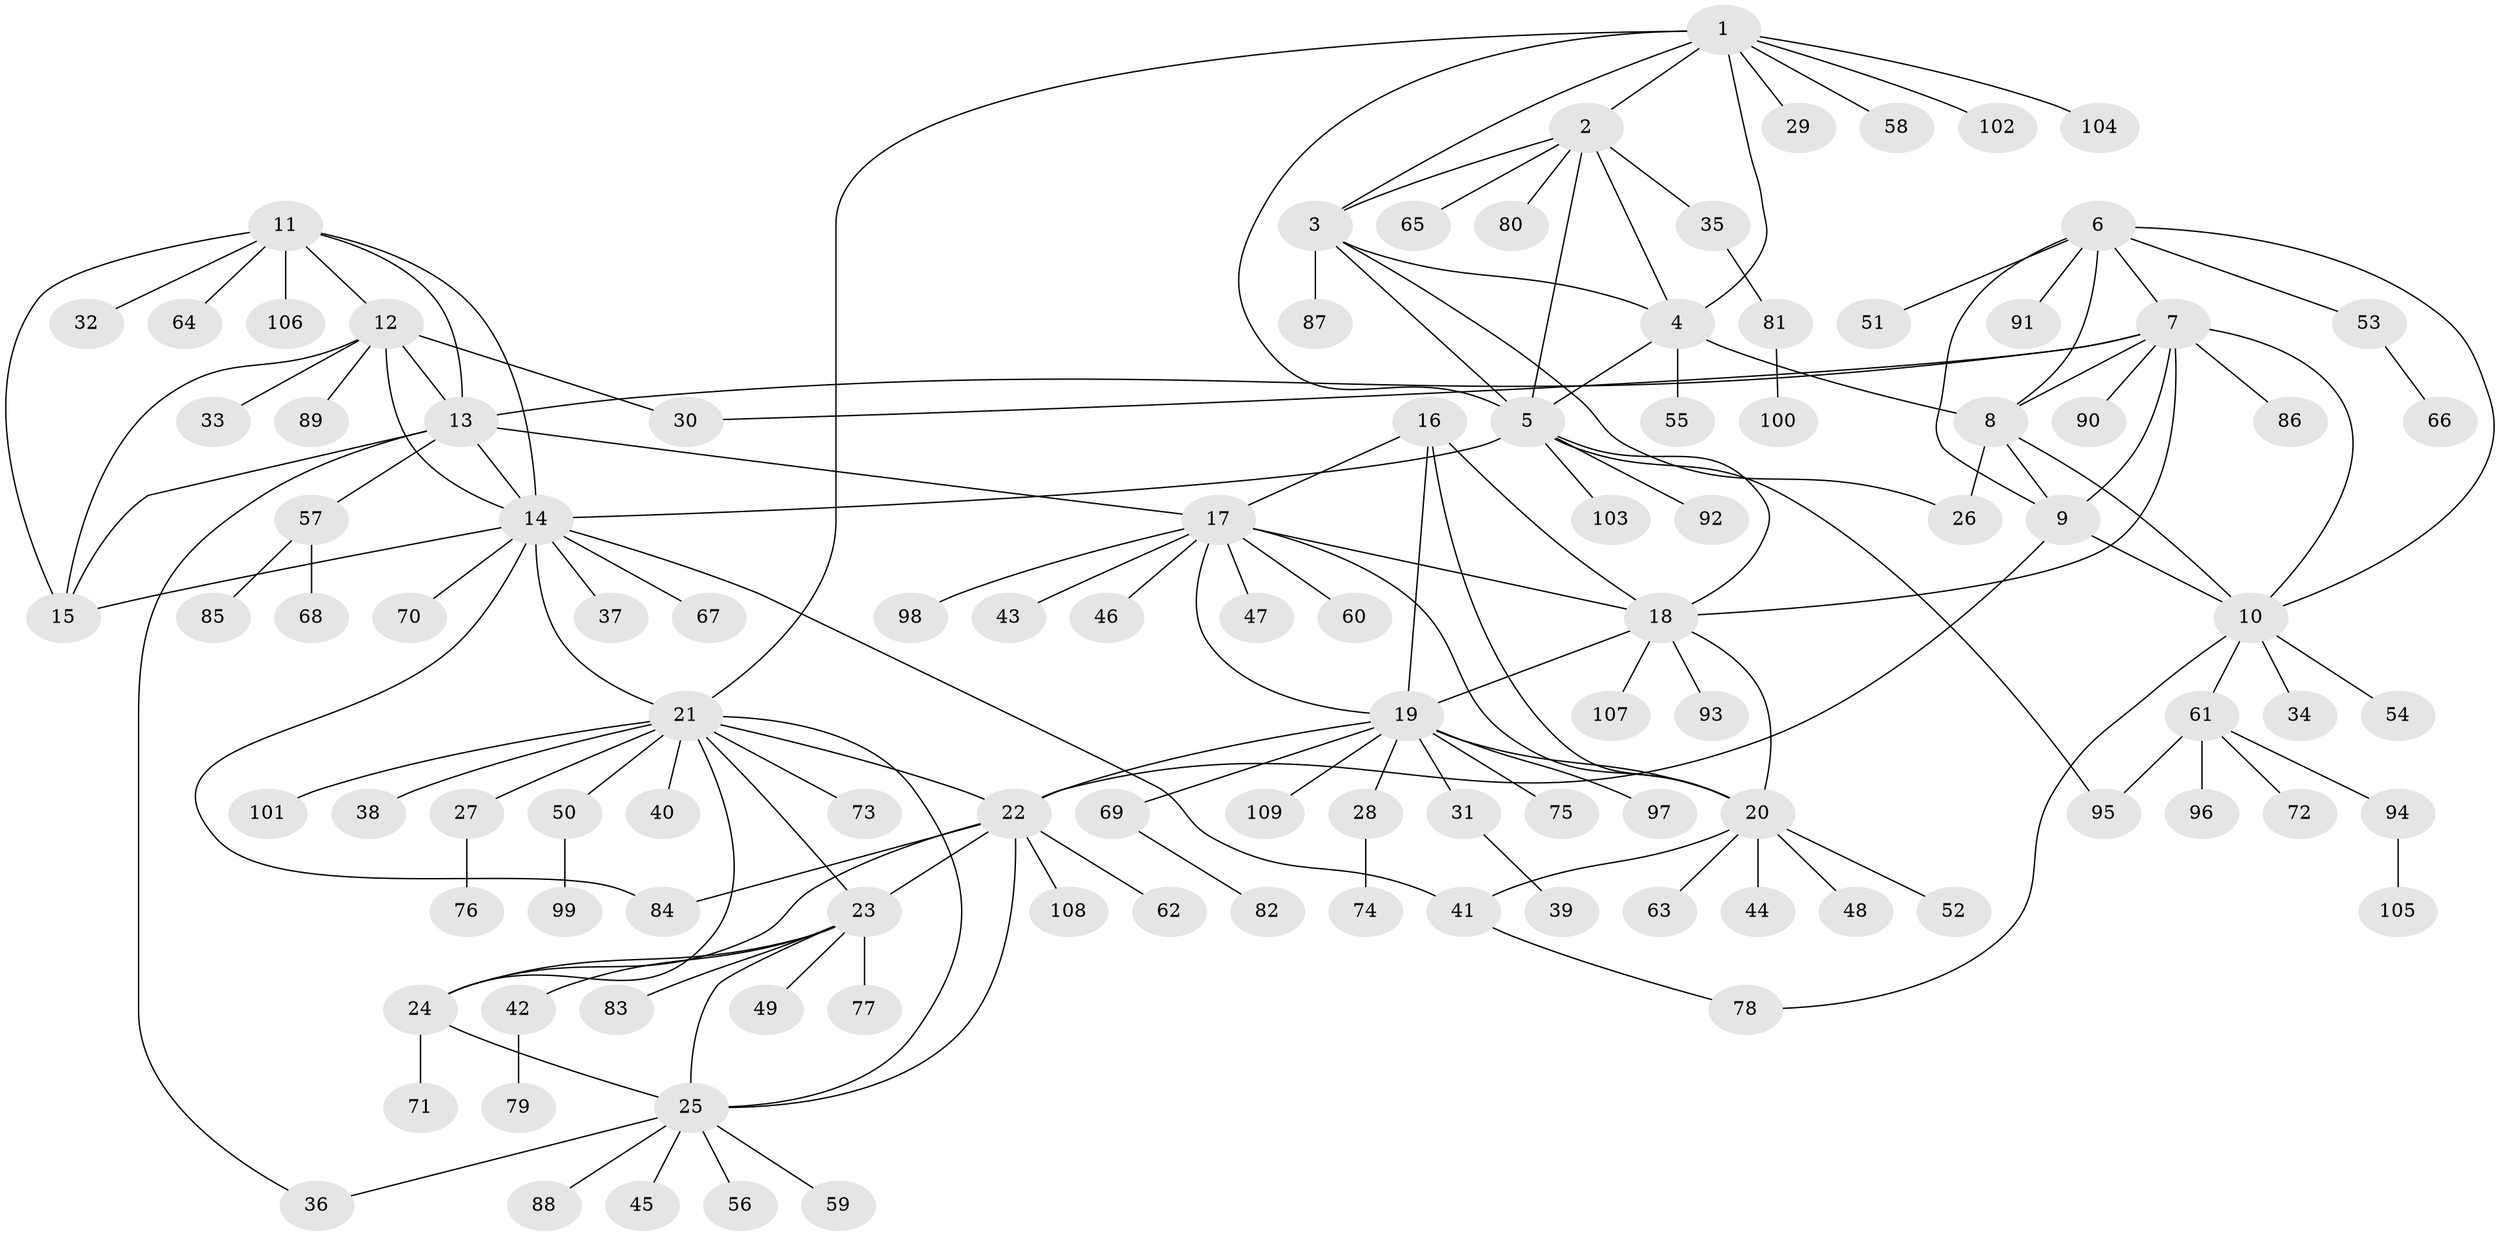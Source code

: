 // coarse degree distribution, {17: 0.015384615384615385, 7: 0.046153846153846156, 6: 0.07692307692307693, 9: 0.015384615384615385, 13: 0.015384615384615385, 5: 0.03076923076923077, 11: 0.03076923076923077, 3: 0.03076923076923077, 4: 0.015384615384615385, 2: 0.1076923076923077, 1: 0.6153846153846154}
// Generated by graph-tools (version 1.1) at 2025/19/03/04/25 18:19:56]
// undirected, 109 vertices, 151 edges
graph export_dot {
graph [start="1"]
  node [color=gray90,style=filled];
  1;
  2;
  3;
  4;
  5;
  6;
  7;
  8;
  9;
  10;
  11;
  12;
  13;
  14;
  15;
  16;
  17;
  18;
  19;
  20;
  21;
  22;
  23;
  24;
  25;
  26;
  27;
  28;
  29;
  30;
  31;
  32;
  33;
  34;
  35;
  36;
  37;
  38;
  39;
  40;
  41;
  42;
  43;
  44;
  45;
  46;
  47;
  48;
  49;
  50;
  51;
  52;
  53;
  54;
  55;
  56;
  57;
  58;
  59;
  60;
  61;
  62;
  63;
  64;
  65;
  66;
  67;
  68;
  69;
  70;
  71;
  72;
  73;
  74;
  75;
  76;
  77;
  78;
  79;
  80;
  81;
  82;
  83;
  84;
  85;
  86;
  87;
  88;
  89;
  90;
  91;
  92;
  93;
  94;
  95;
  96;
  97;
  98;
  99;
  100;
  101;
  102;
  103;
  104;
  105;
  106;
  107;
  108;
  109;
  1 -- 2;
  1 -- 3;
  1 -- 4;
  1 -- 5;
  1 -- 21;
  1 -- 29;
  1 -- 58;
  1 -- 102;
  1 -- 104;
  2 -- 3;
  2 -- 4;
  2 -- 5;
  2 -- 35;
  2 -- 65;
  2 -- 80;
  3 -- 4;
  3 -- 5;
  3 -- 26;
  3 -- 87;
  4 -- 5;
  4 -- 8;
  4 -- 55;
  5 -- 14;
  5 -- 18;
  5 -- 92;
  5 -- 95;
  5 -- 103;
  6 -- 7;
  6 -- 8;
  6 -- 9;
  6 -- 10;
  6 -- 51;
  6 -- 53;
  6 -- 91;
  7 -- 8;
  7 -- 9;
  7 -- 10;
  7 -- 13;
  7 -- 18;
  7 -- 30;
  7 -- 86;
  7 -- 90;
  8 -- 9;
  8 -- 10;
  8 -- 26;
  9 -- 10;
  9 -- 22;
  10 -- 34;
  10 -- 54;
  10 -- 61;
  10 -- 78;
  11 -- 12;
  11 -- 13;
  11 -- 14;
  11 -- 15;
  11 -- 32;
  11 -- 64;
  11 -- 106;
  12 -- 13;
  12 -- 14;
  12 -- 15;
  12 -- 30;
  12 -- 33;
  12 -- 89;
  13 -- 14;
  13 -- 15;
  13 -- 17;
  13 -- 36;
  13 -- 57;
  14 -- 15;
  14 -- 21;
  14 -- 37;
  14 -- 41;
  14 -- 67;
  14 -- 70;
  14 -- 84;
  16 -- 17;
  16 -- 18;
  16 -- 19;
  16 -- 20;
  17 -- 18;
  17 -- 19;
  17 -- 20;
  17 -- 43;
  17 -- 46;
  17 -- 47;
  17 -- 60;
  17 -- 98;
  18 -- 19;
  18 -- 20;
  18 -- 93;
  18 -- 107;
  19 -- 20;
  19 -- 22;
  19 -- 28;
  19 -- 31;
  19 -- 69;
  19 -- 75;
  19 -- 97;
  19 -- 109;
  20 -- 41;
  20 -- 44;
  20 -- 48;
  20 -- 52;
  20 -- 63;
  21 -- 22;
  21 -- 23;
  21 -- 24;
  21 -- 25;
  21 -- 27;
  21 -- 38;
  21 -- 40;
  21 -- 50;
  21 -- 73;
  21 -- 101;
  22 -- 23;
  22 -- 24;
  22 -- 25;
  22 -- 62;
  22 -- 84;
  22 -- 108;
  23 -- 24;
  23 -- 25;
  23 -- 42;
  23 -- 49;
  23 -- 77;
  23 -- 83;
  24 -- 25;
  24 -- 71;
  25 -- 36;
  25 -- 45;
  25 -- 56;
  25 -- 59;
  25 -- 88;
  27 -- 76;
  28 -- 74;
  31 -- 39;
  35 -- 81;
  41 -- 78;
  42 -- 79;
  50 -- 99;
  53 -- 66;
  57 -- 68;
  57 -- 85;
  61 -- 72;
  61 -- 94;
  61 -- 95;
  61 -- 96;
  69 -- 82;
  81 -- 100;
  94 -- 105;
}
